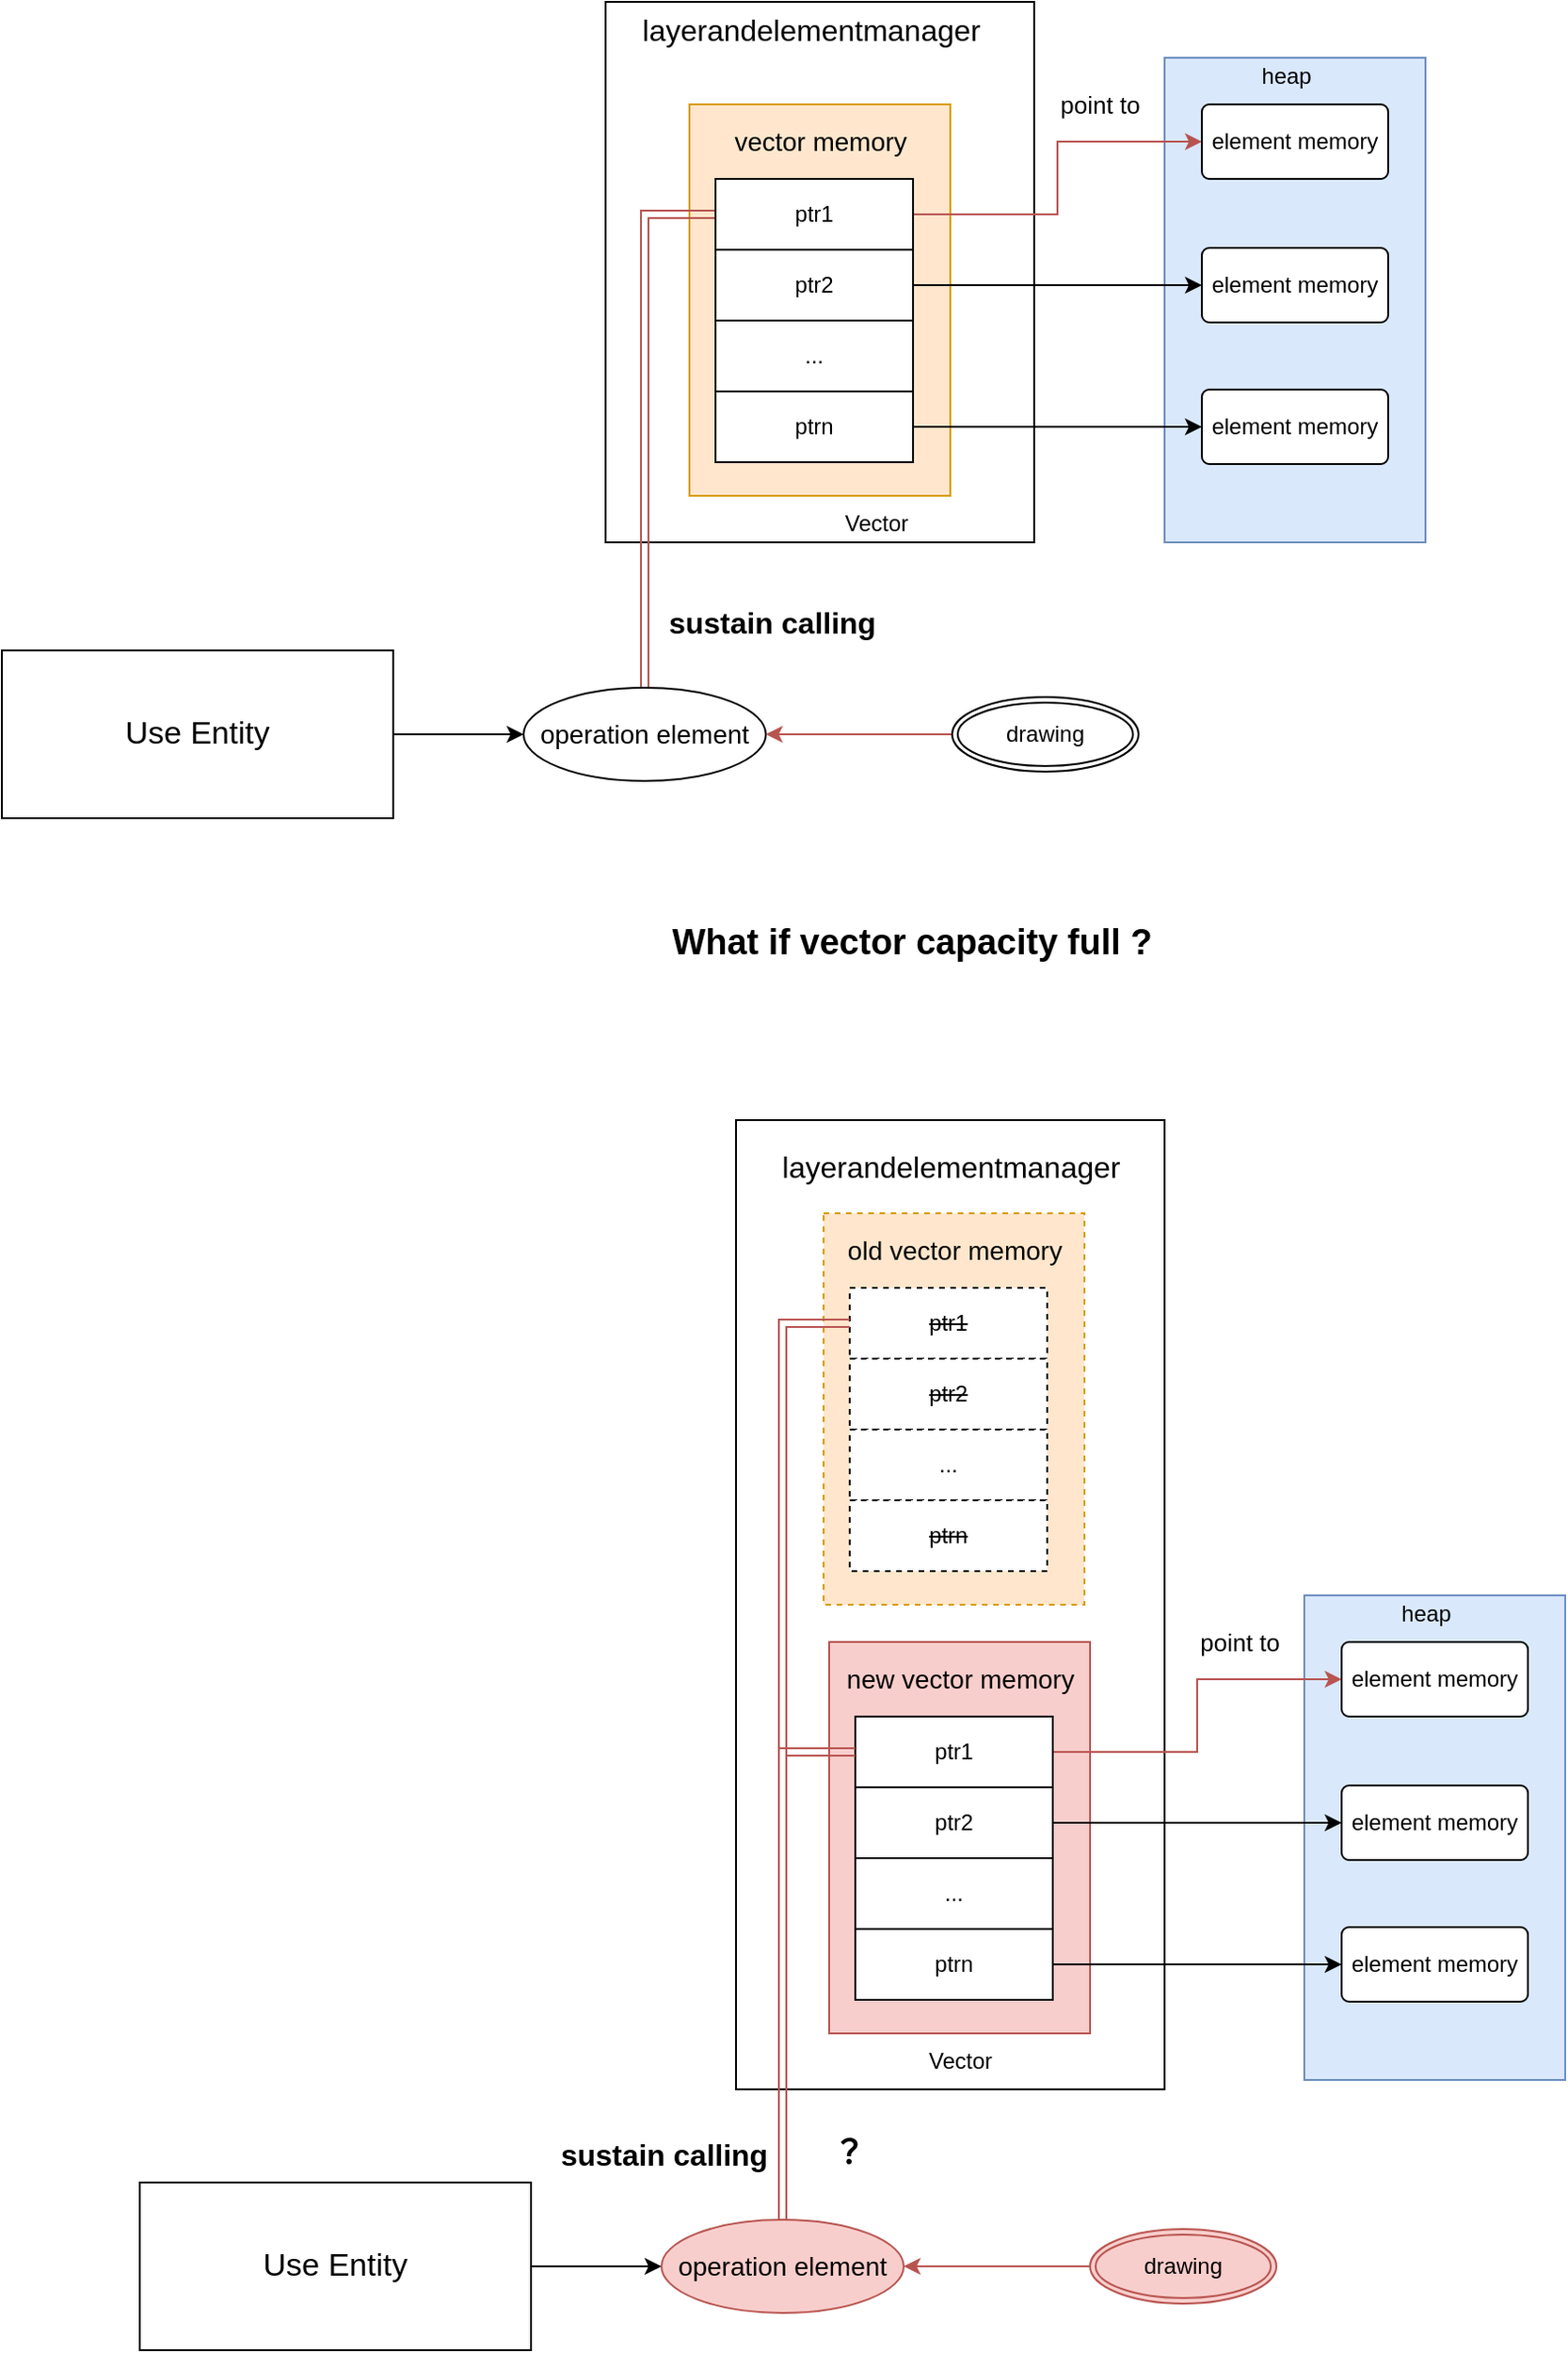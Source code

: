 <mxfile version="24.8.3" pages="2">
  <diagram name="第 1 页" id="Ks2vNZVqEzAdOs3WgrEU">
    <mxGraphModel dx="2198" dy="786" grid="1" gridSize="10" guides="1" tooltips="1" connect="1" arrows="1" fold="1" page="1" pageScale="1" pageWidth="827" pageHeight="1169" math="0" shadow="0">
      <root>
        <mxCell id="0" />
        <mxCell id="1" parent="0" />
        <mxCell id="r0TrouKlHz-d5kefhsSM-1" value="" style="rounded=0;whiteSpace=wrap;html=1;fontSize=16;" vertex="1" parent="1">
          <mxGeometry x="250" y="100" width="230" height="290" as="geometry" />
        </mxCell>
        <mxCell id="r0TrouKlHz-d5kefhsSM-85" value="" style="rounded=0;whiteSpace=wrap;html=1;fillColor=#dae8fc;strokeColor=#6c8ebf;" vertex="1" parent="1">
          <mxGeometry x="550" y="130" width="140" height="260" as="geometry" />
        </mxCell>
        <mxCell id="r0TrouKlHz-d5kefhsSM-19" value="" style="rounded=0;whiteSpace=wrap;html=1;fillColor=#ffe6cc;strokeColor=#d79b00;" vertex="1" parent="1">
          <mxGeometry x="295" y="155" width="140" height="210" as="geometry" />
        </mxCell>
        <mxCell id="r0TrouKlHz-d5kefhsSM-14" style="edgeStyle=orthogonalEdgeStyle;rounded=0;orthogonalLoop=1;jettySize=auto;html=1;exitX=1;exitY=0.5;exitDx=0;exitDy=0;entryX=0;entryY=0.5;entryDx=0;entryDy=0;fillColor=#f8cecc;strokeColor=#b85450;" edge="1" parent="1" source="r0TrouKlHz-d5kefhsSM-81" target="r0TrouKlHz-d5kefhsSM-13">
          <mxGeometry relative="1" as="geometry">
            <mxPoint x="490" y="215" as="sourcePoint" />
          </mxGeometry>
        </mxCell>
        <mxCell id="r0TrouKlHz-d5kefhsSM-17" style="edgeStyle=orthogonalEdgeStyle;rounded=0;orthogonalLoop=1;jettySize=auto;html=1;exitX=1;exitY=0.5;exitDx=0;exitDy=0;entryX=0;entryY=0.5;entryDx=0;entryDy=0;" edge="1" parent="1" source="r0TrouKlHz-d5kefhsSM-82" target="r0TrouKlHz-d5kefhsSM-15">
          <mxGeometry relative="1" as="geometry">
            <mxPoint x="490" y="275" as="sourcePoint" />
          </mxGeometry>
        </mxCell>
        <mxCell id="r0TrouKlHz-d5kefhsSM-18" style="edgeStyle=orthogonalEdgeStyle;rounded=0;orthogonalLoop=1;jettySize=auto;html=1;exitX=1;exitY=0.5;exitDx=0;exitDy=0;entryX=0;entryY=0.5;entryDx=0;entryDy=0;" edge="1" parent="1" source="r0TrouKlHz-d5kefhsSM-84" target="r0TrouKlHz-d5kefhsSM-16">
          <mxGeometry relative="1" as="geometry">
            <mxPoint x="490" y="335" as="sourcePoint" />
          </mxGeometry>
        </mxCell>
        <mxCell id="r0TrouKlHz-d5kefhsSM-13" value="element memory" style="rounded=1;arcSize=10;whiteSpace=wrap;html=1;align=center;" vertex="1" parent="1">
          <mxGeometry x="570" y="155" width="100" height="40" as="geometry" />
        </mxCell>
        <mxCell id="r0TrouKlHz-d5kefhsSM-15" value="element memory" style="rounded=1;arcSize=10;whiteSpace=wrap;html=1;align=center;" vertex="1" parent="1">
          <mxGeometry x="570" y="232" width="100" height="40" as="geometry" />
        </mxCell>
        <mxCell id="r0TrouKlHz-d5kefhsSM-16" value="element memory" style="rounded=1;arcSize=10;whiteSpace=wrap;html=1;align=center;" vertex="1" parent="1">
          <mxGeometry x="570" y="308" width="100" height="40" as="geometry" />
        </mxCell>
        <mxCell id="r0TrouKlHz-d5kefhsSM-20" value="vector memory" style="text;html=1;align=center;verticalAlign=middle;resizable=0;points=[];autosize=1;strokeColor=none;fillColor=none;fontSize=14;" vertex="1" parent="1">
          <mxGeometry x="305" y="160" width="120" height="30" as="geometry" />
        </mxCell>
        <mxCell id="r0TrouKlHz-d5kefhsSM-21" value="point to" style="text;html=1;align=center;verticalAlign=middle;resizable=0;points=[];autosize=1;strokeColor=none;fillColor=none;fontSize=13;" vertex="1" parent="1">
          <mxGeometry x="480" y="140" width="70" height="30" as="geometry" />
        </mxCell>
        <mxCell id="r0TrouKlHz-d5kefhsSM-30" style="edgeStyle=orthogonalEdgeStyle;rounded=0;orthogonalLoop=1;jettySize=auto;html=1;exitX=1;exitY=0.5;exitDx=0;exitDy=0;entryX=0;entryY=0.5;entryDx=0;entryDy=0;" edge="1" parent="1" source="r0TrouKlHz-d5kefhsSM-23" target="r0TrouKlHz-d5kefhsSM-29">
          <mxGeometry relative="1" as="geometry" />
        </mxCell>
        <mxCell id="r0TrouKlHz-d5kefhsSM-23" value="Use Entity" style="whiteSpace=wrap;html=1;align=center;fontSize=17;" vertex="1" parent="1">
          <mxGeometry x="-74" y="448" width="210" height="90" as="geometry" />
        </mxCell>
        <mxCell id="r0TrouKlHz-d5kefhsSM-28" value="&lt;b&gt;What if vector capacity full ?&lt;/b&gt;" style="text;html=1;align=center;verticalAlign=middle;resizable=0;points=[];autosize=1;strokeColor=none;fillColor=none;fontSize=19;" vertex="1" parent="1">
          <mxGeometry x="274" y="585" width="280" height="40" as="geometry" />
        </mxCell>
        <mxCell id="r0TrouKlHz-d5kefhsSM-91" style="edgeStyle=orthogonalEdgeStyle;rounded=0;orthogonalLoop=1;jettySize=auto;html=1;exitX=0.5;exitY=0;exitDx=0;exitDy=0;entryX=0;entryY=0.5;entryDx=0;entryDy=0;fillColor=#f8cecc;strokeColor=#b85450;shape=link;" edge="1" parent="1" source="r0TrouKlHz-d5kefhsSM-29" target="r0TrouKlHz-d5kefhsSM-81">
          <mxGeometry relative="1" as="geometry" />
        </mxCell>
        <mxCell id="r0TrouKlHz-d5kefhsSM-29" value="operation element" style="ellipse;whiteSpace=wrap;html=1;align=center;fontSize=14;" vertex="1" parent="1">
          <mxGeometry x="206" y="468" width="130" height="50" as="geometry" />
        </mxCell>
        <mxCell id="r0TrouKlHz-d5kefhsSM-78" style="edgeStyle=orthogonalEdgeStyle;rounded=0;orthogonalLoop=1;jettySize=auto;html=1;exitX=0;exitY=0.5;exitDx=0;exitDy=0;entryX=1;entryY=0.5;entryDx=0;entryDy=0;fillColor=#f8cecc;strokeColor=#b85450;" edge="1" parent="1" source="r0TrouKlHz-d5kefhsSM-31" target="r0TrouKlHz-d5kefhsSM-29">
          <mxGeometry relative="1" as="geometry" />
        </mxCell>
        <mxCell id="r0TrouKlHz-d5kefhsSM-31" value="&lt;span&gt;drawing&lt;/span&gt;" style="ellipse;shape=doubleEllipse;margin=3;whiteSpace=wrap;html=1;align=center;fontStyle=0" vertex="1" parent="1">
          <mxGeometry x="436" y="473" width="100" height="40" as="geometry" />
        </mxCell>
        <mxCell id="r0TrouKlHz-d5kefhsSM-53" style="edgeStyle=orthogonalEdgeStyle;rounded=0;orthogonalLoop=1;jettySize=auto;html=1;exitX=1;exitY=0.5;exitDx=0;exitDy=0;entryX=0;entryY=0.5;entryDx=0;entryDy=0;" edge="1" parent="1" source="r0TrouKlHz-d5kefhsSM-54" target="r0TrouKlHz-d5kefhsSM-56">
          <mxGeometry relative="1" as="geometry" />
        </mxCell>
        <mxCell id="r0TrouKlHz-d5kefhsSM-54" value="Use Entity" style="whiteSpace=wrap;html=1;align=center;fontSize=17;" vertex="1" parent="1">
          <mxGeometry y="1270" width="210" height="90" as="geometry" />
        </mxCell>
        <mxCell id="r0TrouKlHz-d5kefhsSM-56" value="operation element" style="ellipse;whiteSpace=wrap;html=1;align=center;fontSize=14;fillColor=#f8cecc;strokeColor=#b85450;" vertex="1" parent="1">
          <mxGeometry x="280" y="1290" width="130" height="50" as="geometry" />
        </mxCell>
        <mxCell id="r0TrouKlHz-d5kefhsSM-79" style="edgeStyle=orthogonalEdgeStyle;rounded=0;orthogonalLoop=1;jettySize=auto;html=1;exitX=0;exitY=0.5;exitDx=0;exitDy=0;entryX=1;entryY=0.5;entryDx=0;entryDy=0;fillColor=#f8cecc;strokeColor=#b85450;" edge="1" parent="1" source="r0TrouKlHz-d5kefhsSM-57" target="r0TrouKlHz-d5kefhsSM-56">
          <mxGeometry relative="1" as="geometry" />
        </mxCell>
        <mxCell id="r0TrouKlHz-d5kefhsSM-57" value="drawing" style="ellipse;shape=doubleEllipse;margin=3;whiteSpace=wrap;html=1;align=center;fillColor=#f8cecc;strokeColor=#b85450;" vertex="1" parent="1">
          <mxGeometry x="510" y="1295" width="100" height="40" as="geometry" />
        </mxCell>
        <mxCell id="r0TrouKlHz-d5kefhsSM-81" value="ptr1" style="rounded=0;whiteSpace=wrap;html=1;" vertex="1" parent="1">
          <mxGeometry x="309" y="195" width="106" height="38" as="geometry" />
        </mxCell>
        <mxCell id="r0TrouKlHz-d5kefhsSM-82" value="ptr2" style="rounded=0;whiteSpace=wrap;html=1;" vertex="1" parent="1">
          <mxGeometry x="309" y="233" width="106" height="38" as="geometry" />
        </mxCell>
        <mxCell id="r0TrouKlHz-d5kefhsSM-83" value="..." style="rounded=0;whiteSpace=wrap;html=1;" vertex="1" parent="1">
          <mxGeometry x="309" y="271" width="106" height="38" as="geometry" />
        </mxCell>
        <mxCell id="r0TrouKlHz-d5kefhsSM-84" value="ptrn" style="rounded=0;whiteSpace=wrap;html=1;" vertex="1" parent="1">
          <mxGeometry x="309" y="309" width="106" height="38" as="geometry" />
        </mxCell>
        <mxCell id="r0TrouKlHz-d5kefhsSM-86" value="heap" style="text;html=1;align=center;verticalAlign=middle;resizable=0;points=[];autosize=1;strokeColor=none;fillColor=none;" vertex="1" parent="1">
          <mxGeometry x="590" y="125" width="50" height="30" as="geometry" />
        </mxCell>
        <mxCell id="r0TrouKlHz-d5kefhsSM-87" value="Vector" style="text;html=1;align=center;verticalAlign=middle;resizable=0;points=[];autosize=1;strokeColor=none;fillColor=none;" vertex="1" parent="1">
          <mxGeometry x="365" y="365" width="60" height="30" as="geometry" />
        </mxCell>
        <mxCell id="r0TrouKlHz-d5kefhsSM-90" value="&lt;span style=&quot;font-size: 16px; text-wrap: wrap;&quot;&gt;layerandelementmanager&lt;/span&gt;" style="text;html=1;align=center;verticalAlign=middle;resizable=0;points=[];autosize=1;strokeColor=none;fillColor=none;" vertex="1" parent="1">
          <mxGeometry x="260" y="100" width="200" height="30" as="geometry" />
        </mxCell>
        <mxCell id="r0TrouKlHz-d5kefhsSM-92" value="&lt;b&gt;sustain calling&lt;/b&gt;" style="text;html=1;align=center;verticalAlign=middle;resizable=0;points=[];autosize=1;strokeColor=none;fillColor=none;fontSize=16;" vertex="1" parent="1">
          <mxGeometry x="274" y="418" width="130" height="30" as="geometry" />
        </mxCell>
        <mxCell id="r0TrouKlHz-d5kefhsSM-93" value="" style="rounded=0;whiteSpace=wrap;html=1;fontSize=16;" vertex="1" parent="1">
          <mxGeometry x="320" y="700" width="230" height="520" as="geometry" />
        </mxCell>
        <mxCell id="r0TrouKlHz-d5kefhsSM-94" value="" style="rounded=0;whiteSpace=wrap;html=1;fillColor=#dae8fc;strokeColor=#6c8ebf;" vertex="1" parent="1">
          <mxGeometry x="625" y="955" width="140" height="260" as="geometry" />
        </mxCell>
        <mxCell id="r0TrouKlHz-d5kefhsSM-95" value="" style="rounded=0;whiteSpace=wrap;html=1;fillColor=#f8cecc;strokeColor=#b85450;" vertex="1" parent="1">
          <mxGeometry x="370" y="980" width="140" height="210" as="geometry" />
        </mxCell>
        <mxCell id="r0TrouKlHz-d5kefhsSM-96" style="edgeStyle=orthogonalEdgeStyle;rounded=0;orthogonalLoop=1;jettySize=auto;html=1;exitX=1;exitY=0.5;exitDx=0;exitDy=0;entryX=0;entryY=0.5;entryDx=0;entryDy=0;fillColor=#f8cecc;strokeColor=#b85450;" edge="1" parent="1" source="r0TrouKlHz-d5kefhsSM-104" target="r0TrouKlHz-d5kefhsSM-99">
          <mxGeometry relative="1" as="geometry">
            <mxPoint x="565" y="1040" as="sourcePoint" />
          </mxGeometry>
        </mxCell>
        <mxCell id="r0TrouKlHz-d5kefhsSM-97" style="edgeStyle=orthogonalEdgeStyle;rounded=0;orthogonalLoop=1;jettySize=auto;html=1;exitX=1;exitY=0.5;exitDx=0;exitDy=0;entryX=0;entryY=0.5;entryDx=0;entryDy=0;" edge="1" parent="1" source="r0TrouKlHz-d5kefhsSM-105" target="r0TrouKlHz-d5kefhsSM-100">
          <mxGeometry relative="1" as="geometry">
            <mxPoint x="565" y="1100" as="sourcePoint" />
          </mxGeometry>
        </mxCell>
        <mxCell id="r0TrouKlHz-d5kefhsSM-98" style="edgeStyle=orthogonalEdgeStyle;rounded=0;orthogonalLoop=1;jettySize=auto;html=1;exitX=1;exitY=0.5;exitDx=0;exitDy=0;entryX=0;entryY=0.5;entryDx=0;entryDy=0;" edge="1" parent="1" source="r0TrouKlHz-d5kefhsSM-107" target="r0TrouKlHz-d5kefhsSM-101">
          <mxGeometry relative="1" as="geometry">
            <mxPoint x="565" y="1160" as="sourcePoint" />
          </mxGeometry>
        </mxCell>
        <mxCell id="r0TrouKlHz-d5kefhsSM-99" value="element memory" style="rounded=1;arcSize=10;whiteSpace=wrap;html=1;align=center;" vertex="1" parent="1">
          <mxGeometry x="645" y="980" width="100" height="40" as="geometry" />
        </mxCell>
        <mxCell id="r0TrouKlHz-d5kefhsSM-100" value="element memory" style="rounded=1;arcSize=10;whiteSpace=wrap;html=1;align=center;" vertex="1" parent="1">
          <mxGeometry x="645" y="1057" width="100" height="40" as="geometry" />
        </mxCell>
        <mxCell id="r0TrouKlHz-d5kefhsSM-101" value="element memory" style="rounded=1;arcSize=10;whiteSpace=wrap;html=1;align=center;" vertex="1" parent="1">
          <mxGeometry x="645" y="1133" width="100" height="40" as="geometry" />
        </mxCell>
        <mxCell id="r0TrouKlHz-d5kefhsSM-102" value="new vector memory" style="text;html=1;align=center;verticalAlign=middle;resizable=0;points=[];autosize=1;strokeColor=none;fillColor=none;fontSize=14;" vertex="1" parent="1">
          <mxGeometry x="365" y="985" width="150" height="30" as="geometry" />
        </mxCell>
        <mxCell id="r0TrouKlHz-d5kefhsSM-103" value="point to" style="text;html=1;align=center;verticalAlign=middle;resizable=0;points=[];autosize=1;strokeColor=none;fillColor=none;fontSize=13;" vertex="1" parent="1">
          <mxGeometry x="555" y="965" width="70" height="30" as="geometry" />
        </mxCell>
        <mxCell id="r0TrouKlHz-d5kefhsSM-104" value="ptr1" style="rounded=0;whiteSpace=wrap;html=1;" vertex="1" parent="1">
          <mxGeometry x="384" y="1020" width="106" height="38" as="geometry" />
        </mxCell>
        <mxCell id="r0TrouKlHz-d5kefhsSM-105" value="ptr2" style="rounded=0;whiteSpace=wrap;html=1;" vertex="1" parent="1">
          <mxGeometry x="384" y="1058" width="106" height="38" as="geometry" />
        </mxCell>
        <mxCell id="r0TrouKlHz-d5kefhsSM-106" value="..." style="rounded=0;whiteSpace=wrap;html=1;" vertex="1" parent="1">
          <mxGeometry x="384" y="1096" width="106" height="38" as="geometry" />
        </mxCell>
        <mxCell id="r0TrouKlHz-d5kefhsSM-107" value="ptrn" style="rounded=0;whiteSpace=wrap;html=1;" vertex="1" parent="1">
          <mxGeometry x="384" y="1134" width="106" height="38" as="geometry" />
        </mxCell>
        <mxCell id="r0TrouKlHz-d5kefhsSM-108" value="heap" style="text;html=1;align=center;verticalAlign=middle;resizable=0;points=[];autosize=1;strokeColor=none;fillColor=none;" vertex="1" parent="1">
          <mxGeometry x="665" y="950" width="50" height="30" as="geometry" />
        </mxCell>
        <mxCell id="r0TrouKlHz-d5kefhsSM-109" value="Vector" style="text;html=1;align=center;verticalAlign=middle;resizable=0;points=[];autosize=1;strokeColor=none;fillColor=none;" vertex="1" parent="1">
          <mxGeometry x="410" y="1190" width="60" height="30" as="geometry" />
        </mxCell>
        <mxCell id="r0TrouKlHz-d5kefhsSM-110" value="&lt;span style=&quot;font-size: 16px; text-wrap: wrap;&quot;&gt;layerandelementmanager&lt;/span&gt;" style="text;html=1;align=center;verticalAlign=middle;resizable=0;points=[];autosize=1;strokeColor=none;fillColor=none;" vertex="1" parent="1">
          <mxGeometry x="335" y="710" width="200" height="30" as="geometry" />
        </mxCell>
        <mxCell id="r0TrouKlHz-d5kefhsSM-111" value="" style="rounded=0;whiteSpace=wrap;html=1;fillColor=#ffe6cc;strokeColor=#d79b00;dashed=1;" vertex="1" parent="1">
          <mxGeometry x="367" y="750" width="140" height="210" as="geometry" />
        </mxCell>
        <mxCell id="r0TrouKlHz-d5kefhsSM-112" value="old vector memory" style="text;html=1;align=center;verticalAlign=middle;resizable=0;points=[];autosize=1;strokeColor=none;fillColor=none;fontSize=14;dashed=1;" vertex="1" parent="1">
          <mxGeometry x="367" y="755" width="140" height="30" as="geometry" />
        </mxCell>
        <mxCell id="r0TrouKlHz-d5kefhsSM-113" value="&lt;strike&gt;ptr1&lt;/strike&gt;" style="rounded=0;whiteSpace=wrap;html=1;dashed=1;" vertex="1" parent="1">
          <mxGeometry x="381" y="790" width="106" height="38" as="geometry" />
        </mxCell>
        <mxCell id="r0TrouKlHz-d5kefhsSM-114" value="&lt;strike&gt;ptr2&lt;/strike&gt;" style="rounded=0;whiteSpace=wrap;html=1;dashed=1;" vertex="1" parent="1">
          <mxGeometry x="381" y="828" width="106" height="38" as="geometry" />
        </mxCell>
        <mxCell id="r0TrouKlHz-d5kefhsSM-115" value="..." style="rounded=0;whiteSpace=wrap;html=1;dashed=1;" vertex="1" parent="1">
          <mxGeometry x="381" y="866" width="106" height="38" as="geometry" />
        </mxCell>
        <mxCell id="r0TrouKlHz-d5kefhsSM-116" value="&lt;strike&gt;ptrn&lt;/strike&gt;" style="rounded=0;whiteSpace=wrap;html=1;dashed=1;" vertex="1" parent="1">
          <mxGeometry x="381" y="904" width="106" height="38" as="geometry" />
        </mxCell>
        <mxCell id="r0TrouKlHz-d5kefhsSM-117" style="edgeStyle=orthogonalEdgeStyle;rounded=0;orthogonalLoop=1;jettySize=auto;html=1;exitX=0.5;exitY=0;exitDx=0;exitDy=0;entryX=0;entryY=0.5;entryDx=0;entryDy=0;fillColor=#f8cecc;strokeColor=#b85450;shape=link;" edge="1" parent="1" source="r0TrouKlHz-d5kefhsSM-56" target="r0TrouKlHz-d5kefhsSM-113">
          <mxGeometry relative="1" as="geometry" />
        </mxCell>
        <mxCell id="r0TrouKlHz-d5kefhsSM-120" style="edgeStyle=orthogonalEdgeStyle;rounded=0;orthogonalLoop=1;jettySize=auto;html=1;exitX=0.5;exitY=0;exitDx=0;exitDy=0;entryX=0;entryY=0.5;entryDx=0;entryDy=0;shape=link;fillColor=#f8cecc;strokeColor=#b85450;" edge="1" parent="1" source="r0TrouKlHz-d5kefhsSM-56" target="r0TrouKlHz-d5kefhsSM-104">
          <mxGeometry relative="1" as="geometry" />
        </mxCell>
        <mxCell id="r0TrouKlHz-d5kefhsSM-121" value="&lt;b&gt;&lt;font style=&quot;font-size: 17px;&quot;&gt;？&lt;/font&gt;&lt;/b&gt;" style="text;html=1;align=center;verticalAlign=middle;resizable=0;points=[];autosize=1;strokeColor=none;fillColor=none;" vertex="1" parent="1">
          <mxGeometry x="360" y="1240" width="40" height="30" as="geometry" />
        </mxCell>
        <mxCell id="r0TrouKlHz-d5kefhsSM-122" value="&lt;b&gt;sustain calling&lt;/b&gt;" style="text;html=1;align=center;verticalAlign=middle;resizable=0;points=[];autosize=1;strokeColor=none;fillColor=none;fontSize=16;" vertex="1" parent="1">
          <mxGeometry x="216" y="1240" width="130" height="30" as="geometry" />
        </mxCell>
      </root>
    </mxGraphModel>
  </diagram>
  <diagram id="9qABfqR-GGxg2OAT9M72" name="卡顿处理">
    <mxGraphModel dx="2188" dy="786" grid="1" gridSize="10" guides="1" tooltips="1" connect="1" arrows="1" fold="1" page="1" pageScale="1" pageWidth="827" pageHeight="1169" math="0" shadow="0">
      <root>
        <mxCell id="0" />
        <mxCell id="1" parent="0" />
        <mxCell id="9ntepx4QlCzlT3IgtJoS-20" value="" style="rounded=0;whiteSpace=wrap;html=1;fillColor=#dae8fc;strokeColor=#6c8ebf;" vertex="1" parent="1">
          <mxGeometry x="-40" y="375" width="940" height="100" as="geometry" />
        </mxCell>
        <mxCell id="9ntepx4QlCzlT3IgtJoS-18" value="" style="rounded=0;whiteSpace=wrap;html=1;fillColor=#f8cecc;strokeColor=#b85450;" vertex="1" parent="1">
          <mxGeometry x="-40" y="250" width="940" height="100" as="geometry" />
        </mxCell>
        <mxCell id="9ntepx4QlCzlT3IgtJoS-6" style="edgeStyle=orthogonalEdgeStyle;rounded=0;orthogonalLoop=1;jettySize=auto;html=1;exitX=1;exitY=0.5;exitDx=0;exitDy=0;entryX=0;entryY=0.25;entryDx=0;entryDy=0;" edge="1" parent="1" source="9ntepx4QlCzlT3IgtJoS-1">
          <mxGeometry relative="1" as="geometry">
            <mxPoint x="250" y="302" as="targetPoint" />
          </mxGeometry>
        </mxCell>
        <mxCell id="9ntepx4QlCzlT3IgtJoS-1" value="主线程" style="whiteSpace=wrap;html=1;" vertex="1" parent="1">
          <mxGeometry x="-10" y="272" width="120" height="60" as="geometry" />
        </mxCell>
        <mxCell id="9ntepx4QlCzlT3IgtJoS-7" style="edgeStyle=orthogonalEdgeStyle;rounded=0;orthogonalLoop=1;jettySize=auto;html=1;exitX=1;exitY=0.5;exitDx=0;exitDy=0;entryX=0.012;entryY=0.825;entryDx=0;entryDy=0;entryPerimeter=0;" edge="1" parent="1" source="9ntepx4QlCzlT3IgtJoS-3" target="9ntepx4QlCzlT3IgtJoS-4">
          <mxGeometry relative="1" as="geometry" />
        </mxCell>
        <mxCell id="9ntepx4QlCzlT3IgtJoS-3" value="子线程" style="whiteSpace=wrap;html=1;" vertex="1" parent="1">
          <mxGeometry x="-10" y="395" width="120" height="60" as="geometry" />
        </mxCell>
        <mxCell id="9ntepx4QlCzlT3IgtJoS-8" style="edgeStyle=orthogonalEdgeStyle;rounded=0;orthogonalLoop=1;jettySize=auto;html=1;exitX=1;exitY=0.25;exitDx=0;exitDy=0;entryX=0;entryY=0.25;entryDx=0;entryDy=0;" edge="1" parent="1">
          <mxGeometry relative="1" as="geometry">
            <mxPoint x="420" y="293" as="sourcePoint" />
            <mxPoint x="670" y="293" as="targetPoint" />
          </mxGeometry>
        </mxCell>
        <mxCell id="9ntepx4QlCzlT3IgtJoS-9" style="edgeStyle=orthogonalEdgeStyle;rounded=0;orthogonalLoop=1;jettySize=auto;html=1;exitX=1;exitY=0.75;exitDx=0;exitDy=0;entryX=0;entryY=0.75;entryDx=0;entryDy=0;" edge="1" parent="1">
          <mxGeometry relative="1" as="geometry">
            <mxPoint x="420" y="424.5" as="sourcePoint" />
            <mxPoint x="670" y="424.5" as="targetPoint" />
          </mxGeometry>
        </mxCell>
        <mxCell id="9ntepx4QlCzlT3IgtJoS-4" value="内存数据&lt;br&gt;格式map数据的类" style="whiteSpace=wrap;html=1;" vertex="1" parent="1">
          <mxGeometry x="250" y="260" width="170" height="200" as="geometry" />
        </mxCell>
        <mxCell id="9ntepx4QlCzlT3IgtJoS-14" style="edgeStyle=orthogonalEdgeStyle;rounded=0;orthogonalLoop=1;jettySize=auto;html=1;exitX=0;exitY=0.5;exitDx=0;exitDy=0;entryX=1;entryY=0.5;entryDx=0;entryDy=0;" edge="1" parent="1">
          <mxGeometry relative="1" as="geometry">
            <mxPoint x="670" y="326" as="sourcePoint" />
            <mxPoint x="420" y="326" as="targetPoint" />
          </mxGeometry>
        </mxCell>
        <mxCell id="9ntepx4QlCzlT3IgtJoS-5" value="磁盘数据&lt;br&gt;ATLAS_DATA，&lt;div&gt;Config.json&lt;br&gt;等等&lt;/div&gt;" style="whiteSpace=wrap;html=1;" vertex="1" parent="1">
          <mxGeometry x="670" y="260" width="170" height="200" as="geometry" />
        </mxCell>
        <mxCell id="9ntepx4QlCzlT3IgtJoS-11" value="lock" style="rounded=0;whiteSpace=wrap;html=1;fontStyle=1" vertex="1" parent="1">
          <mxGeometry x="190" y="220" width="30" height="270" as="geometry" />
        </mxCell>
        <mxCell id="9ntepx4QlCzlT3IgtJoS-15" value="写磁盘" style="text;html=1;align=center;verticalAlign=middle;resizable=0;points=[];autosize=1;strokeColor=none;fillColor=none;" vertex="1" parent="1">
          <mxGeometry x="520" y="263" width="60" height="30" as="geometry" />
        </mxCell>
        <mxCell id="9ntepx4QlCzlT3IgtJoS-16" value="写磁盘" style="text;html=1;align=center;verticalAlign=middle;resizable=0;points=[];autosize=1;strokeColor=none;fillColor=none;" vertex="1" parent="1">
          <mxGeometry x="520" y="425" width="60" height="30" as="geometry" />
        </mxCell>
        <mxCell id="9ntepx4QlCzlT3IgtJoS-17" value="读磁盘（写内存）" style="text;html=1;align=center;verticalAlign=middle;resizable=0;points=[];autosize=1;strokeColor=none;fillColor=none;" vertex="1" parent="1">
          <mxGeometry x="481" y="296" width="120" height="30" as="geometry" />
        </mxCell>
        <mxCell id="9ntepx4QlCzlT3IgtJoS-21" value="lock" style="rounded=0;whiteSpace=wrap;html=1;fontStyle=1" vertex="1" parent="1">
          <mxGeometry x="590" y="225" width="30" height="270" as="geometry" />
        </mxCell>
        <mxCell id="9ntepx4QlCzlT3IgtJoS-22" value="互斥" style="text;html=1;align=center;verticalAlign=middle;resizable=0;points=[];autosize=1;strokeColor=none;fillColor=none;" vertex="1" parent="1">
          <mxGeometry x="180" y="495" width="50" height="30" as="geometry" />
        </mxCell>
        <mxCell id="9ntepx4QlCzlT3IgtJoS-23" value="互斥" style="text;html=1;align=center;verticalAlign=middle;resizable=0;points=[];autosize=1;strokeColor=none;fillColor=none;" vertex="1" parent="1">
          <mxGeometry x="580" y="500" width="50" height="30" as="geometry" />
        </mxCell>
        <mxCell id="9ntepx4QlCzlT3IgtJoS-24" value="条件变量" style="text;html=1;align=center;verticalAlign=middle;resizable=0;points=[];autosize=1;strokeColor=none;fillColor=none;" vertex="1" parent="1">
          <mxGeometry x="570" y="530" width="70" height="30" as="geometry" />
        </mxCell>
        <mxCell id="9ntepx4QlCzlT3IgtJoS-25" value="自动保存地图" style="text;html=1;align=center;verticalAlign=middle;resizable=0;points=[];autosize=1;strokeColor=none;fillColor=none;" vertex="1" parent="1">
          <mxGeometry x="895" y="410" width="100" height="30" as="geometry" />
        </mxCell>
        <mxCell id="9ntepx4QlCzlT3IgtJoS-26" value="手动保存地图" style="text;html=1;align=center;verticalAlign=middle;resizable=0;points=[];autosize=1;strokeColor=none;fillColor=none;" vertex="1" parent="1">
          <mxGeometry x="895" y="278" width="100" height="30" as="geometry" />
        </mxCell>
        <mxCell id="9ntepx4QlCzlT3IgtJoS-28" value="手动加载地图" style="text;html=1;align=center;verticalAlign=middle;resizable=0;points=[];autosize=1;strokeColor=none;fillColor=none;" vertex="1" parent="1">
          <mxGeometry x="895" y="308" width="100" height="30" as="geometry" />
        </mxCell>
        <mxCell id="9ntepx4QlCzlT3IgtJoS-29" value="读内存" style="text;html=1;align=center;verticalAlign=middle;resizable=0;points=[];autosize=1;strokeColor=none;fillColor=none;" vertex="1" parent="1">
          <mxGeometry x="120" y="395" width="60" height="30" as="geometry" />
        </mxCell>
        <mxCell id="9ntepx4QlCzlT3IgtJoS-30" value="读内存" style="text;html=1;align=center;verticalAlign=middle;resizable=0;points=[];autosize=1;strokeColor=none;fillColor=none;" vertex="1" parent="1">
          <mxGeometry x="120" y="272" width="60" height="30" as="geometry" />
        </mxCell>
        <mxCell id="9ntepx4QlCzlT3IgtJoS-31" value="" style="shape=flexArrow;endArrow=classic;html=1;rounded=0;exitX=0.383;exitY=-0.017;exitDx=0;exitDy=0;exitPerimeter=0;" edge="1" parent="1" source="9ntepx4QlCzlT3IgtJoS-33">
          <mxGeometry width="50" height="50" relative="1" as="geometry">
            <mxPoint x="210" y="720" as="sourcePoint" />
            <mxPoint x="155" y="440" as="targetPoint" />
          </mxGeometry>
        </mxCell>
        <mxCell id="9ntepx4QlCzlT3IgtJoS-32" value="" style="shape=flexArrow;endArrow=classic;html=1;rounded=0;exitX=0.558;exitY=-0.017;exitDx=0;exitDy=0;exitPerimeter=0;" edge="1" parent="1" source="9ntepx4QlCzlT3IgtJoS-33">
          <mxGeometry width="50" height="50" relative="1" as="geometry">
            <mxPoint x="260" y="730" as="sourcePoint" />
            <mxPoint x="467.5" y="338" as="targetPoint" />
          </mxGeometry>
        </mxCell>
        <mxCell id="9ntepx4QlCzlT3IgtJoS-33" value="&lt;b&gt;互斥，条件变量&lt;/b&gt;" style="rounded=1;whiteSpace=wrap;html=1;" vertex="1" parent="1">
          <mxGeometry x="170" y="770" width="120" height="60" as="geometry" />
        </mxCell>
      </root>
    </mxGraphModel>
  </diagram>
</mxfile>
